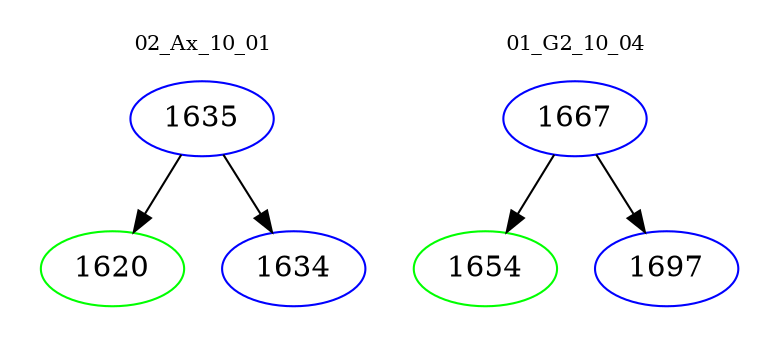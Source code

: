digraph{
subgraph cluster_0 {
color = white
label = "02_Ax_10_01";
fontsize=10;
T0_1635 [label="1635", color="blue"]
T0_1635 -> T0_1620 [color="black"]
T0_1620 [label="1620", color="green"]
T0_1635 -> T0_1634 [color="black"]
T0_1634 [label="1634", color="blue"]
}
subgraph cluster_1 {
color = white
label = "01_G2_10_04";
fontsize=10;
T1_1667 [label="1667", color="blue"]
T1_1667 -> T1_1654 [color="black"]
T1_1654 [label="1654", color="green"]
T1_1667 -> T1_1697 [color="black"]
T1_1697 [label="1697", color="blue"]
}
}
